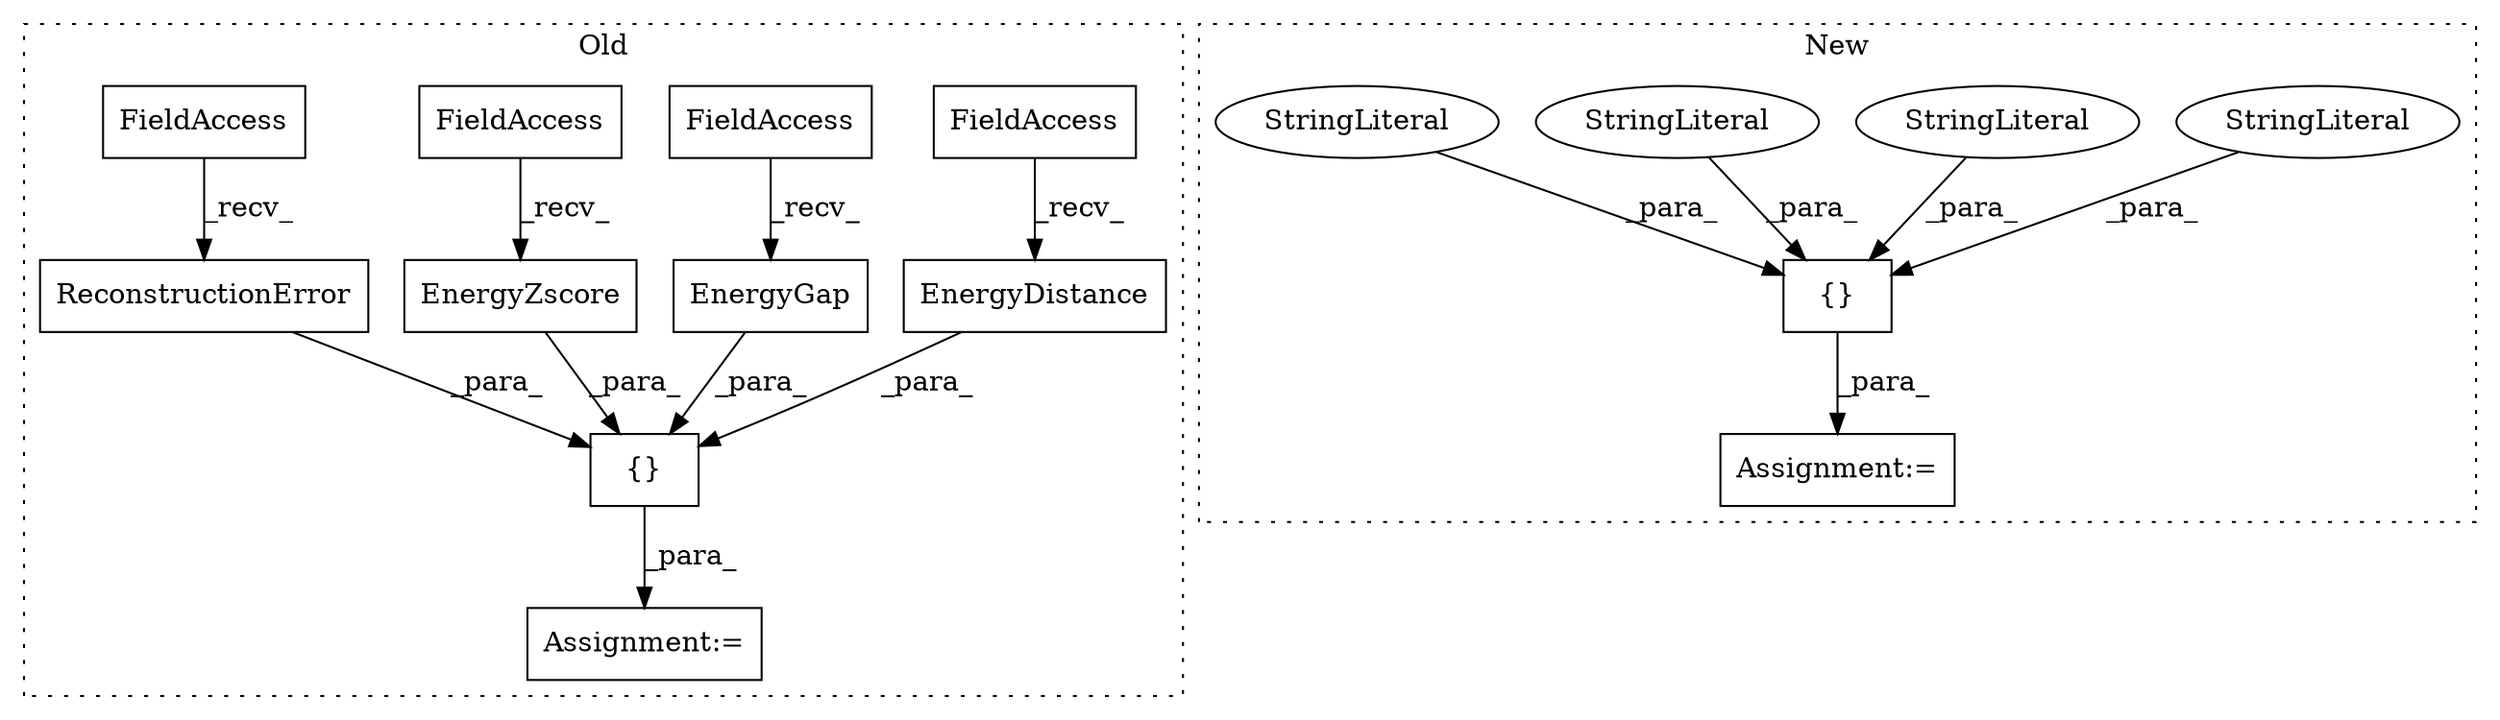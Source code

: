 digraph G {
subgraph cluster0 {
1 [label="EnergyDistance" a="32" s="1917" l="16" shape="box"];
3 [label="{}" a="4" s="1862,1992" l="1,1" shape="box"];
4 [label="FieldAccess" a="22" s="1901" l="7" shape="box"];
5 [label="EnergyGap" a="32" s="1950" l="11" shape="box"];
6 [label="FieldAccess" a="22" s="1934" l="7" shape="box"];
7 [label="EnergyZscore" a="32" s="1978" l="14" shape="box"];
8 [label="FieldAccess" a="22" s="1962" l="7" shape="box"];
13 [label="Assignment:=" a="7" s="1844" l="1" shape="box"];
15 [label="ReconstructionError" a="32" s="1879" l="21" shape="box"];
16 [label="FieldAccess" a="22" s="1863" l="7" shape="box"];
label = "Old";
style="dotted";
}
subgraph cluster1 {
2 [label="{}" a="4" s="1769,1835" l="1,1" shape="box"];
9 [label="StringLiteral" a="45" s="1821" l="14" shape="ellipse"];
10 [label="StringLiteral" a="45" s="1792" l="16" shape="ellipse"];
11 [label="StringLiteral" a="45" s="1770" l="21" shape="ellipse"];
12 [label="Assignment:=" a="7" s="1756" l="1" shape="box"];
14 [label="StringLiteral" a="45" s="1809" l="11" shape="ellipse"];
label = "New";
style="dotted";
}
1 -> 3 [label="_para_"];
2 -> 12 [label="_para_"];
3 -> 13 [label="_para_"];
4 -> 1 [label="_recv_"];
5 -> 3 [label="_para_"];
6 -> 5 [label="_recv_"];
7 -> 3 [label="_para_"];
8 -> 7 [label="_recv_"];
9 -> 2 [label="_para_"];
10 -> 2 [label="_para_"];
11 -> 2 [label="_para_"];
14 -> 2 [label="_para_"];
15 -> 3 [label="_para_"];
16 -> 15 [label="_recv_"];
}